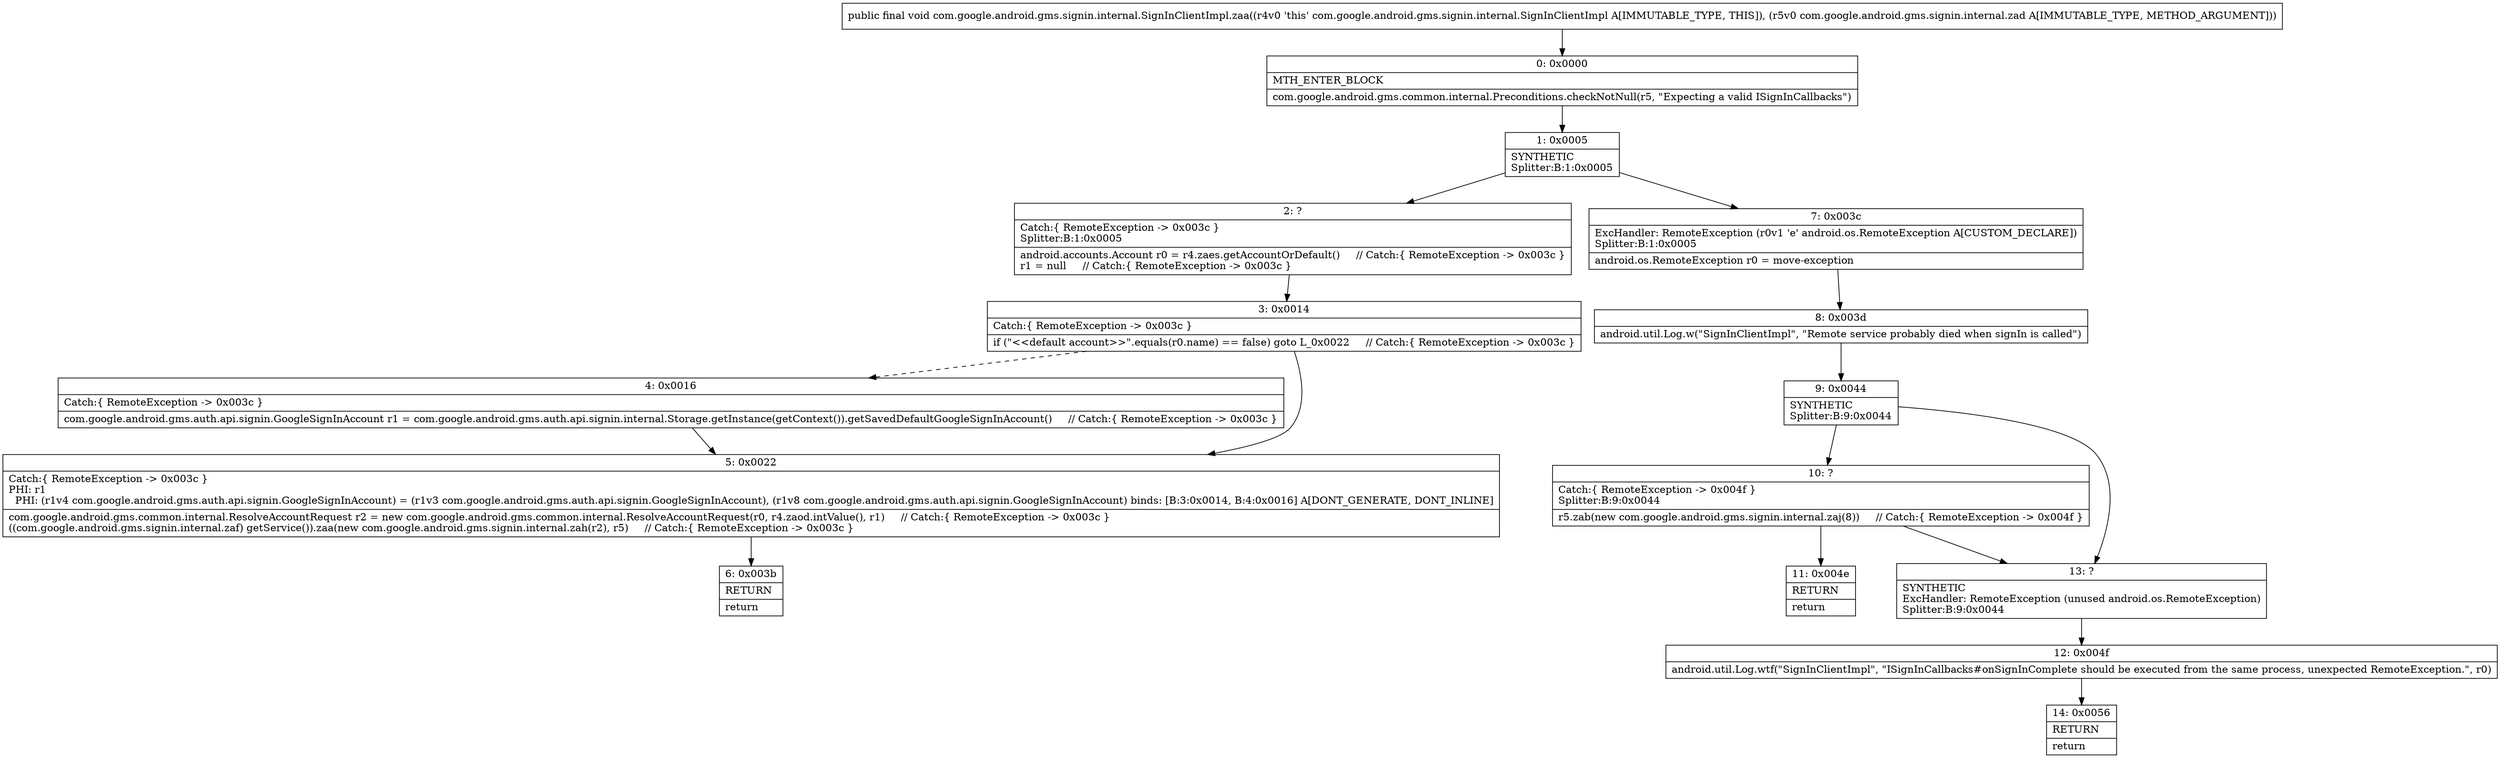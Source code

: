 digraph "CFG forcom.google.android.gms.signin.internal.SignInClientImpl.zaa(Lcom\/google\/android\/gms\/signin\/internal\/zad;)V" {
Node_0 [shape=record,label="{0\:\ 0x0000|MTH_ENTER_BLOCK\l|com.google.android.gms.common.internal.Preconditions.checkNotNull(r5, \"Expecting a valid ISignInCallbacks\")\l}"];
Node_1 [shape=record,label="{1\:\ 0x0005|SYNTHETIC\lSplitter:B:1:0x0005\l}"];
Node_2 [shape=record,label="{2\:\ ?|Catch:\{ RemoteException \-\> 0x003c \}\lSplitter:B:1:0x0005\l|android.accounts.Account r0 = r4.zaes.getAccountOrDefault()     \/\/ Catch:\{ RemoteException \-\> 0x003c \}\lr1 = null     \/\/ Catch:\{ RemoteException \-\> 0x003c \}\l}"];
Node_3 [shape=record,label="{3\:\ 0x0014|Catch:\{ RemoteException \-\> 0x003c \}\l|if (\"\<\<default account\>\>\".equals(r0.name) == false) goto L_0x0022     \/\/ Catch:\{ RemoteException \-\> 0x003c \}\l}"];
Node_4 [shape=record,label="{4\:\ 0x0016|Catch:\{ RemoteException \-\> 0x003c \}\l|com.google.android.gms.auth.api.signin.GoogleSignInAccount r1 = com.google.android.gms.auth.api.signin.internal.Storage.getInstance(getContext()).getSavedDefaultGoogleSignInAccount()     \/\/ Catch:\{ RemoteException \-\> 0x003c \}\l}"];
Node_5 [shape=record,label="{5\:\ 0x0022|Catch:\{ RemoteException \-\> 0x003c \}\lPHI: r1 \l  PHI: (r1v4 com.google.android.gms.auth.api.signin.GoogleSignInAccount) = (r1v3 com.google.android.gms.auth.api.signin.GoogleSignInAccount), (r1v8 com.google.android.gms.auth.api.signin.GoogleSignInAccount) binds: [B:3:0x0014, B:4:0x0016] A[DONT_GENERATE, DONT_INLINE]\l|com.google.android.gms.common.internal.ResolveAccountRequest r2 = new com.google.android.gms.common.internal.ResolveAccountRequest(r0, r4.zaod.intValue(), r1)     \/\/ Catch:\{ RemoteException \-\> 0x003c \}\l((com.google.android.gms.signin.internal.zaf) getService()).zaa(new com.google.android.gms.signin.internal.zah(r2), r5)     \/\/ Catch:\{ RemoteException \-\> 0x003c \}\l}"];
Node_6 [shape=record,label="{6\:\ 0x003b|RETURN\l|return\l}"];
Node_7 [shape=record,label="{7\:\ 0x003c|ExcHandler: RemoteException (r0v1 'e' android.os.RemoteException A[CUSTOM_DECLARE])\lSplitter:B:1:0x0005\l|android.os.RemoteException r0 = move\-exception\l}"];
Node_8 [shape=record,label="{8\:\ 0x003d|android.util.Log.w(\"SignInClientImpl\", \"Remote service probably died when signIn is called\")\l}"];
Node_9 [shape=record,label="{9\:\ 0x0044|SYNTHETIC\lSplitter:B:9:0x0044\l}"];
Node_10 [shape=record,label="{10\:\ ?|Catch:\{ RemoteException \-\> 0x004f \}\lSplitter:B:9:0x0044\l|r5.zab(new com.google.android.gms.signin.internal.zaj(8))     \/\/ Catch:\{ RemoteException \-\> 0x004f \}\l}"];
Node_11 [shape=record,label="{11\:\ 0x004e|RETURN\l|return\l}"];
Node_12 [shape=record,label="{12\:\ 0x004f|android.util.Log.wtf(\"SignInClientImpl\", \"ISignInCallbacks#onSignInComplete should be executed from the same process, unexpected RemoteException.\", r0)\l}"];
Node_13 [shape=record,label="{13\:\ ?|SYNTHETIC\lExcHandler: RemoteException (unused android.os.RemoteException)\lSplitter:B:9:0x0044\l}"];
Node_14 [shape=record,label="{14\:\ 0x0056|RETURN\l|return\l}"];
MethodNode[shape=record,label="{public final void com.google.android.gms.signin.internal.SignInClientImpl.zaa((r4v0 'this' com.google.android.gms.signin.internal.SignInClientImpl A[IMMUTABLE_TYPE, THIS]), (r5v0 com.google.android.gms.signin.internal.zad A[IMMUTABLE_TYPE, METHOD_ARGUMENT])) }"];
MethodNode -> Node_0;
Node_0 -> Node_1;
Node_1 -> Node_2;
Node_1 -> Node_7;
Node_2 -> Node_3;
Node_3 -> Node_4[style=dashed];
Node_3 -> Node_5;
Node_4 -> Node_5;
Node_5 -> Node_6;
Node_7 -> Node_8;
Node_8 -> Node_9;
Node_9 -> Node_10;
Node_9 -> Node_13;
Node_10 -> Node_11;
Node_10 -> Node_13;
Node_12 -> Node_14;
Node_13 -> Node_12;
}

